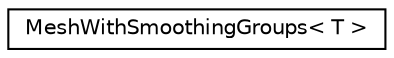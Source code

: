 digraph "Graphical Class Hierarchy"
{
  edge [fontname="Helvetica",fontsize="10",labelfontname="Helvetica",labelfontsize="10"];
  node [fontname="Helvetica",fontsize="10",shape=record];
  rankdir="LR";
  Node1 [label="MeshWithSmoothingGroups\< T \>",height=0.2,width=0.4,color="black", fillcolor="white", style="filled",URL="$struct_mesh_with_smoothing_groups.html"];
}

